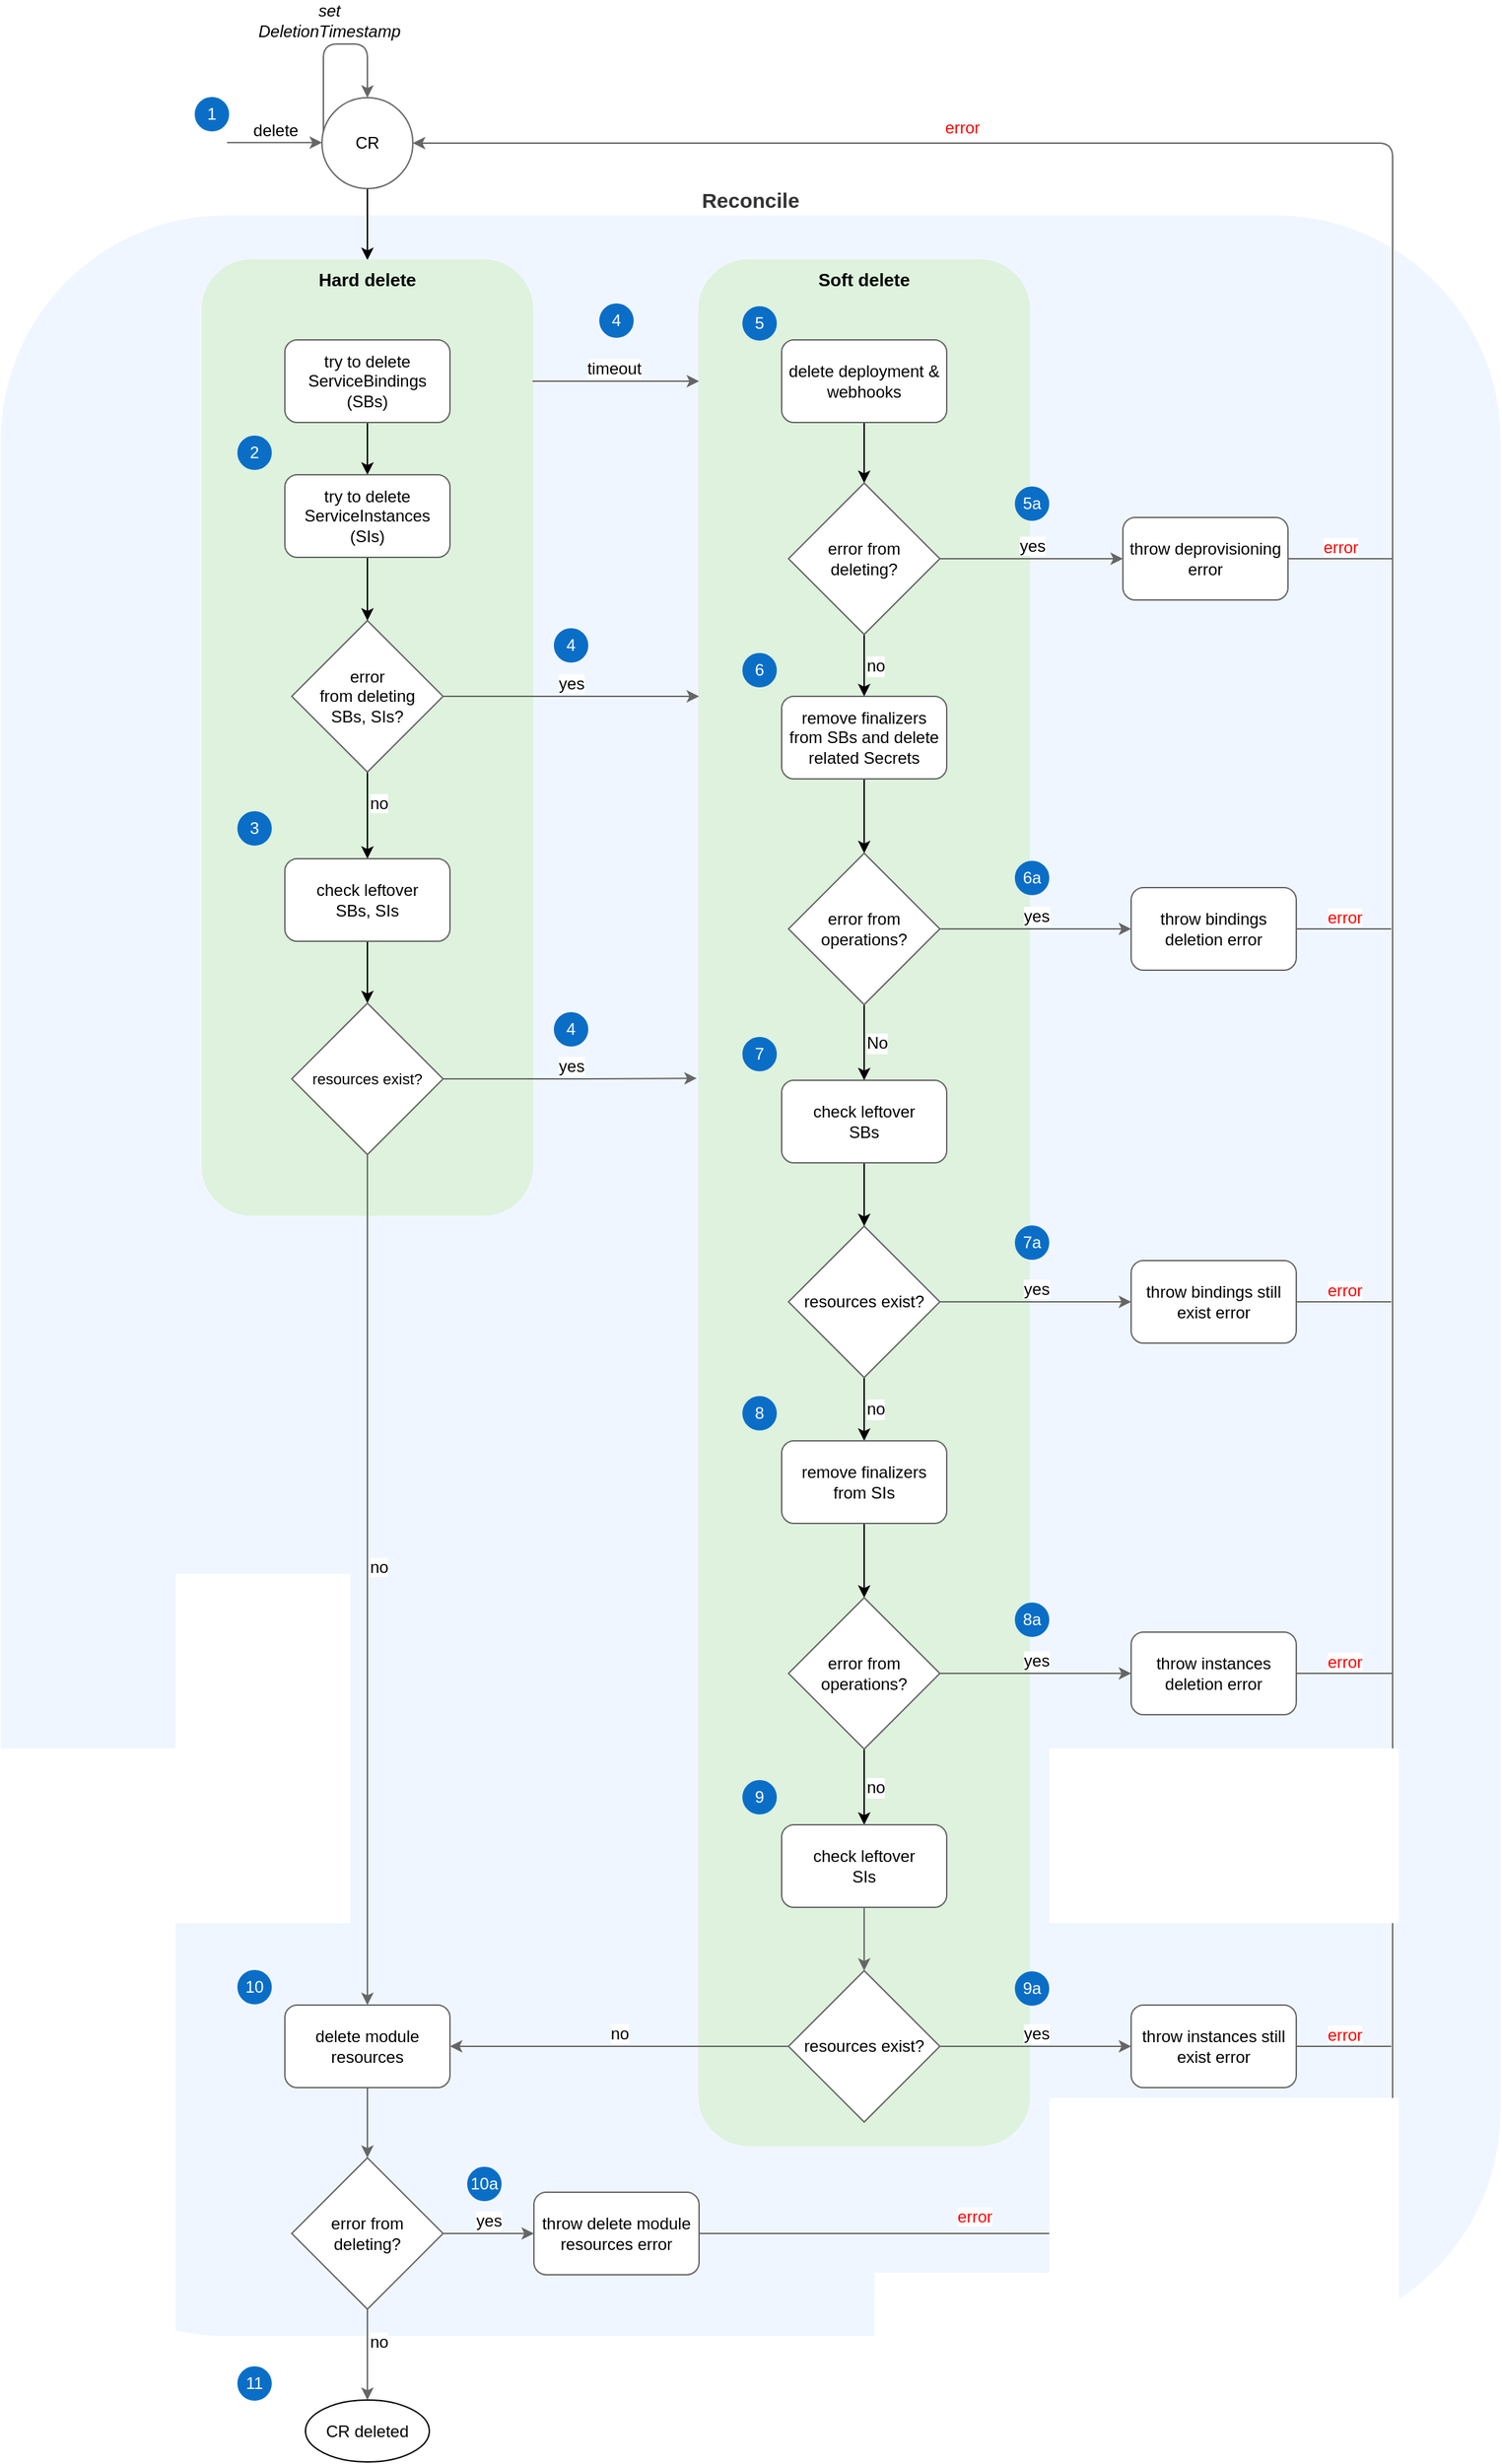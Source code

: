 <mxfile version="21.6.1" type="device">
  <diagram id="lu0qVTgI4R-YYrcZuvKL" name="Strona-1">
    <mxGraphModel dx="2226" dy="1115" grid="0" gridSize="10" guides="1" tooltips="1" connect="1" arrows="1" fold="1" page="0" pageScale="1" pageWidth="827" pageHeight="1169" math="0" shadow="0">
      <root>
        <mxCell id="0" />
        <mxCell id="1" parent="0" />
        <mxCell id="O6QXdMl-xdjii7lvghlq-1" value="&lt;font style=&quot;font-size: 15px;&quot;&gt;Reconcile&lt;/font&gt;" style="rounded=1;whiteSpace=wrap;html=1;fontColor=#333333;fillColor=#f0f6ff;strokeColor=#f0f6ff;labelPosition=center;verticalLabelPosition=top;align=center;verticalAlign=bottom;fontStyle=1" parent="1" vertex="1">
          <mxGeometry x="-857" y="430" width="1089" height="1540" as="geometry" />
        </mxCell>
        <mxCell id="O6QXdMl-xdjii7lvghlq-54" value="" style="edgeStyle=orthogonalEdgeStyle;rounded=1;orthogonalLoop=1;jettySize=auto;html=1;fontSize=10;fontColor=#000000;" parent="1" source="9s4blzP_cOgsW_nrXSzR-4" target="9s4blzP_cOgsW_nrXSzR-12" edge="1">
          <mxGeometry relative="1" as="geometry" />
        </mxCell>
        <mxCell id="9s4blzP_cOgsW_nrXSzR-4" value="CR" style="ellipse;whiteSpace=wrap;html=1;aspect=fixed;fillColor=#FFFFFF;strokeColor=#666666;" parent="1" vertex="1">
          <mxGeometry x="-624" y="344" width="66" height="66" as="geometry" />
        </mxCell>
        <mxCell id="9s4blzP_cOgsW_nrXSzR-6" value="&lt;font style=&quot;font-size: 12px;&quot;&gt;delete&lt;/font&gt;" style="endArrow=classic;html=1;rounded=1;labelPosition=center;verticalLabelPosition=top;align=center;verticalAlign=bottom;strokeColor=#666666;" parent="1" edge="1">
          <mxGeometry width="50" height="50" relative="1" as="geometry">
            <mxPoint x="-693" y="376.66" as="sourcePoint" />
            <mxPoint x="-624" y="376.66" as="targetPoint" />
          </mxGeometry>
        </mxCell>
        <mxCell id="9s4blzP_cOgsW_nrXSzR-7" value="&lt;i style=&quot;font-size: 12px;&quot;&gt;set&lt;br&gt;DeletionTimestamp&lt;/i&gt;" style="edgeStyle=orthogonalEdgeStyle;rounded=1;orthogonalLoop=1;jettySize=auto;html=1;entryX=0.5;entryY=0;entryDx=0;entryDy=0;labelPosition=center;verticalLabelPosition=top;align=center;verticalAlign=bottom;strokeColor=#666666;" parent="1" source="9s4blzP_cOgsW_nrXSzR-4" target="9s4blzP_cOgsW_nrXSzR-4" edge="1">
          <mxGeometry relative="1" as="geometry">
            <mxPoint x="-553" y="347" as="targetPoint" />
            <Array as="points">
              <mxPoint x="-623" y="305" />
              <mxPoint x="-591" y="305" />
            </Array>
          </mxGeometry>
        </mxCell>
        <mxCell id="9s4blzP_cOgsW_nrXSzR-12" value="&lt;font style=&quot;font-size: 13px;&quot;&gt;&lt;b&gt;Hard delete&lt;/b&gt;&lt;/font&gt;" style="rounded=1;whiteSpace=wrap;html=1;labelPosition=center;verticalLabelPosition=middle;align=center;verticalAlign=top;strokeColor=#def2dd;fillColor=#def2dd;" parent="1" vertex="1">
          <mxGeometry x="-711" y="462" width="240" height="694" as="geometry" />
        </mxCell>
        <mxCell id="9s4blzP_cOgsW_nrXSzR-21" value="&lt;font style=&quot;font-size: 13px;&quot;&gt;&lt;b&gt;Soft delete&lt;/b&gt;&lt;/font&gt;" style="rounded=1;whiteSpace=wrap;html=1;verticalAlign=top;strokeColor=#def2dd;fillColor=#def2dd;" parent="1" vertex="1">
          <mxGeometry x="-350" y="462" width="240" height="1370" as="geometry" />
        </mxCell>
        <mxCell id="O6QXdMl-xdjii7lvghlq-8" value="yes" style="edgeStyle=orthogonalEdgeStyle;rounded=1;orthogonalLoop=1;jettySize=auto;html=1;fontSize=12;fontColor=#000000;exitX=1;exitY=0.5;exitDx=0;exitDy=0;strokeColor=#666666;verticalAlign=bottom;" parent="1" source="O6QXdMl-xdjii7lvghlq-2" target="9s4blzP_cOgsW_nrXSzR-21" edge="1">
          <mxGeometry relative="1" as="geometry">
            <Array as="points">
              <mxPoint x="-405" y="779" />
              <mxPoint x="-405" y="779" />
            </Array>
          </mxGeometry>
        </mxCell>
        <mxCell id="O6QXdMl-xdjii7lvghlq-14" value="no" style="edgeStyle=orthogonalEdgeStyle;rounded=1;orthogonalLoop=1;jettySize=auto;html=1;fontSize=12;fontColor=#000000;labelPosition=right;verticalLabelPosition=middle;align=left;verticalAlign=bottom;" parent="1" source="O6QXdMl-xdjii7lvghlq-2" target="O6QXdMl-xdjii7lvghlq-10" edge="1">
          <mxGeometry relative="1" as="geometry" />
        </mxCell>
        <mxCell id="O6QXdMl-xdjii7lvghlq-2" value="&lt;font style=&quot;font-size: 12px;&quot;&gt;error &lt;br&gt;from deleting&lt;br&gt;SBs, SIs?&lt;/font&gt;" style="rhombus;whiteSpace=wrap;html=1;fontSize=11;aspect=fixed;strokeColor=#666666;" parent="1" vertex="1">
          <mxGeometry x="-646" y="724" width="110" height="110" as="geometry" />
        </mxCell>
        <mxCell id="O6QXdMl-xdjii7lvghlq-6" value="" style="edgeStyle=orthogonalEdgeStyle;rounded=1;orthogonalLoop=1;jettySize=auto;html=1;fontSize=12;fontColor=#FF0000;" parent="1" source="O6QXdMl-xdjii7lvghlq-3" target="O6QXdMl-xdjii7lvghlq-5" edge="1">
          <mxGeometry relative="1" as="geometry" />
        </mxCell>
        <mxCell id="mvj4oXj6JV9amYfgUnpZ-20" value="" style="edgeStyle=orthogonalEdgeStyle;rounded=1;orthogonalLoop=1;jettySize=auto;html=1;strokeColor=#666666;" parent="1" edge="1">
          <mxGeometry relative="1" as="geometry">
            <mxPoint x="-471" y="550" as="sourcePoint" />
            <mxPoint x="-350" y="550" as="targetPoint" />
          </mxGeometry>
        </mxCell>
        <mxCell id="mvj4oXj6JV9amYfgUnpZ-23" value="timeout" style="edgeLabel;html=1;align=center;verticalAlign=bottom;resizable=0;points=[];fontSize=12;" parent="mvj4oXj6JV9amYfgUnpZ-20" vertex="1" connectable="0">
          <mxGeometry x="-0.033" y="1" relative="1" as="geometry">
            <mxPoint as="offset" />
          </mxGeometry>
        </mxCell>
        <mxCell id="O6QXdMl-xdjii7lvghlq-3" value="try to delete ServiceBindings&lt;br&gt;(SBs)" style="rounded=1;whiteSpace=wrap;html=1;strokeColor=#666666;" parent="1" vertex="1">
          <mxGeometry x="-651" y="520" width="120" height="60" as="geometry" />
        </mxCell>
        <mxCell id="O6QXdMl-xdjii7lvghlq-7" value="" style="edgeStyle=orthogonalEdgeStyle;rounded=1;orthogonalLoop=1;jettySize=auto;html=1;fontSize=12;fontColor=#FF0000;" parent="1" source="O6QXdMl-xdjii7lvghlq-5" target="O6QXdMl-xdjii7lvghlq-2" edge="1">
          <mxGeometry relative="1" as="geometry" />
        </mxCell>
        <mxCell id="O6QXdMl-xdjii7lvghlq-5" value="try to delete ServiceInstances&lt;br&gt;(SIs)" style="rounded=1;whiteSpace=wrap;html=1;strokeColor=#666666;" parent="1" vertex="1">
          <mxGeometry x="-651" y="618" width="120" height="60" as="geometry" />
        </mxCell>
        <mxCell id="O6QXdMl-xdjii7lvghlq-15" value="" style="edgeStyle=orthogonalEdgeStyle;rounded=1;orthogonalLoop=1;jettySize=auto;html=1;fontSize=12;fontColor=#000000;" parent="1" source="O6QXdMl-xdjii7lvghlq-10" target="O6QXdMl-xdjii7lvghlq-13" edge="1">
          <mxGeometry relative="1" as="geometry" />
        </mxCell>
        <mxCell id="O6QXdMl-xdjii7lvghlq-10" value="check leftover&lt;br&gt;SBs, SIs" style="rounded=1;whiteSpace=wrap;html=1;strokeColor=#666666;" parent="1" vertex="1">
          <mxGeometry x="-651" y="897" width="120" height="60" as="geometry" />
        </mxCell>
        <mxCell id="O6QXdMl-xdjii7lvghlq-17" value="yes" style="edgeStyle=orthogonalEdgeStyle;rounded=1;orthogonalLoop=1;jettySize=auto;html=1;entryX=-0.007;entryY=0.434;entryDx=0;entryDy=0;entryPerimeter=0;fontSize=12;fontColor=#000000;strokeColor=#666666;verticalAlign=bottom;" parent="1" source="O6QXdMl-xdjii7lvghlq-13" target="9s4blzP_cOgsW_nrXSzR-21" edge="1">
          <mxGeometry relative="1" as="geometry" />
        </mxCell>
        <mxCell id="O6QXdMl-xdjii7lvghlq-19" value="no" style="edgeStyle=orthogonalEdgeStyle;rounded=1;orthogonalLoop=1;jettySize=auto;html=1;fontSize=12;fontColor=#000000;strokeColor=#666666;labelPosition=right;verticalLabelPosition=middle;align=left;verticalAlign=bottom;" parent="1" source="O6QXdMl-xdjii7lvghlq-13" target="O6QXdMl-xdjii7lvghlq-18" edge="1">
          <mxGeometry relative="1" as="geometry" />
        </mxCell>
        <mxCell id="O6QXdMl-xdjii7lvghlq-13" value="resources exist?" style="rhombus;whiteSpace=wrap;html=1;fontSize=11;aspect=fixed;strokeColor=#666666;" parent="1" vertex="1">
          <mxGeometry x="-646" y="1002" width="110" height="110" as="geometry" />
        </mxCell>
        <mxCell id="O6QXdMl-xdjii7lvghlq-59" value="" style="edgeStyle=orthogonalEdgeStyle;rounded=1;orthogonalLoop=1;jettySize=auto;html=1;fontSize=10;fontColor=#000000;strokeColor=#666666;" parent="1" source="O6QXdMl-xdjii7lvghlq-18" target="O6QXdMl-xdjii7lvghlq-56" edge="1">
          <mxGeometry relative="1" as="geometry" />
        </mxCell>
        <mxCell id="O6QXdMl-xdjii7lvghlq-18" value="delete module resources" style="rounded=1;whiteSpace=wrap;html=1;strokeColor=#666666;" parent="1" vertex="1">
          <mxGeometry x="-651" y="1730" width="120" height="60" as="geometry" />
        </mxCell>
        <mxCell id="O6QXdMl-xdjii7lvghlq-23" value="" style="edgeStyle=orthogonalEdgeStyle;rounded=1;orthogonalLoop=1;jettySize=auto;html=1;fontSize=12;fontColor=#000000;" parent="1" source="O6QXdMl-xdjii7lvghlq-21" target="O6QXdMl-xdjii7lvghlq-22" edge="1">
          <mxGeometry relative="1" as="geometry" />
        </mxCell>
        <mxCell id="O6QXdMl-xdjii7lvghlq-21" value="delete deployment &amp;amp; webhooks" style="rounded=1;whiteSpace=wrap;html=1;strokeColor=#666666;" parent="1" vertex="1">
          <mxGeometry x="-290" y="520" width="120" height="60" as="geometry" />
        </mxCell>
        <mxCell id="O6QXdMl-xdjii7lvghlq-25" value="&lt;font style=&quot;font-size: 12px;&quot;&gt;yes&lt;/font&gt;" style="edgeStyle=orthogonalEdgeStyle;rounded=1;orthogonalLoop=1;jettySize=auto;html=1;fontSize=10;fontColor=#000000;entryX=0;entryY=0.5;entryDx=0;entryDy=0;strokeColor=#666666;verticalAlign=bottom;" parent="1" source="O6QXdMl-xdjii7lvghlq-22" target="O6QXdMl-xdjii7lvghlq-24" edge="1">
          <mxGeometry relative="1" as="geometry">
            <mxPoint x="-95" y="679" as="targetPoint" />
          </mxGeometry>
        </mxCell>
        <mxCell id="O6QXdMl-xdjii7lvghlq-27" value="no" style="edgeStyle=orthogonalEdgeStyle;rounded=1;orthogonalLoop=1;jettySize=auto;html=1;fontSize=12;fontColor=#000000;verticalAlign=middle;labelPosition=right;verticalLabelPosition=middle;align=left;" parent="1" source="O6QXdMl-xdjii7lvghlq-22" target="O6QXdMl-xdjii7lvghlq-26" edge="1">
          <mxGeometry relative="1" as="geometry" />
        </mxCell>
        <mxCell id="O6QXdMl-xdjii7lvghlq-22" value="&lt;font style=&quot;font-size: 12px;&quot;&gt;error from&lt;br&gt;deleting?&lt;/font&gt;" style="rhombus;whiteSpace=wrap;html=1;fontSize=11;aspect=fixed;strokeColor=#666666;" parent="1" vertex="1">
          <mxGeometry x="-285" y="624" width="110" height="110" as="geometry" />
        </mxCell>
        <mxCell id="O6QXdMl-xdjii7lvghlq-78" value="error" style="edgeStyle=orthogonalEdgeStyle;rounded=1;orthogonalLoop=1;jettySize=auto;html=1;fontSize=12;fontColor=#FF0000;endArrow=none;endFill=0;labelPosition=center;verticalLabelPosition=top;align=center;verticalAlign=bottom;strokeColor=#666666;" parent="1" source="O6QXdMl-xdjii7lvghlq-24" edge="1">
          <mxGeometry relative="1" as="geometry">
            <mxPoint x="154" y="679" as="targetPoint" />
          </mxGeometry>
        </mxCell>
        <mxCell id="O6QXdMl-xdjii7lvghlq-24" value="throw deprovisioning error" style="rounded=1;whiteSpace=wrap;html=1;strokeColor=#666666;" parent="1" vertex="1">
          <mxGeometry x="-42" y="649" width="120" height="60" as="geometry" />
        </mxCell>
        <mxCell id="O6QXdMl-xdjii7lvghlq-29" value="" style="edgeStyle=orthogonalEdgeStyle;rounded=1;orthogonalLoop=1;jettySize=auto;html=1;fontSize=10;fontColor=#000000;" parent="1" source="O6QXdMl-xdjii7lvghlq-26" target="O6QXdMl-xdjii7lvghlq-28" edge="1">
          <mxGeometry relative="1" as="geometry" />
        </mxCell>
        <mxCell id="O6QXdMl-xdjii7lvghlq-26" value="remove finalizers from SBs and delete related Secrets" style="rounded=1;whiteSpace=wrap;html=1;strokeColor=#666666;" parent="1" vertex="1">
          <mxGeometry x="-290" y="779" width="120" height="60" as="geometry" />
        </mxCell>
        <mxCell id="O6QXdMl-xdjii7lvghlq-33" value="No" style="edgeStyle=orthogonalEdgeStyle;rounded=1;orthogonalLoop=1;jettySize=auto;html=1;fontSize=12;fontColor=#000000;verticalAlign=middle;labelPosition=right;verticalLabelPosition=middle;align=left;" parent="1" source="O6QXdMl-xdjii7lvghlq-28" target="O6QXdMl-xdjii7lvghlq-32" edge="1">
          <mxGeometry relative="1" as="geometry" />
        </mxCell>
        <mxCell id="O6QXdMl-xdjii7lvghlq-37" value="&lt;font style=&quot;font-size: 12px;&quot;&gt;yes&lt;/font&gt;" style="edgeStyle=orthogonalEdgeStyle;rounded=1;orthogonalLoop=1;jettySize=auto;html=1;entryX=0;entryY=0.5;entryDx=0;entryDy=0;fontSize=10;fontColor=#000000;strokeColor=#666666;verticalAlign=bottom;" parent="1" source="O6QXdMl-xdjii7lvghlq-28" target="O6QXdMl-xdjii7lvghlq-35" edge="1">
          <mxGeometry relative="1" as="geometry" />
        </mxCell>
        <mxCell id="O6QXdMl-xdjii7lvghlq-28" value="&lt;font style=&quot;font-size: 12px;&quot;&gt;error from operations?&lt;/font&gt;" style="rhombus;whiteSpace=wrap;html=1;fontSize=11;aspect=fixed;strokeColor=#666666;" parent="1" vertex="1">
          <mxGeometry x="-285" y="893" width="110" height="110" as="geometry" />
        </mxCell>
        <mxCell id="O6QXdMl-xdjii7lvghlq-38" value="" style="edgeStyle=orthogonalEdgeStyle;rounded=1;orthogonalLoop=1;jettySize=auto;html=1;fontSize=10;fontColor=#000000;" parent="1" source="O6QXdMl-xdjii7lvghlq-32" target="O6QXdMl-xdjii7lvghlq-34" edge="1">
          <mxGeometry relative="1" as="geometry" />
        </mxCell>
        <mxCell id="O6QXdMl-xdjii7lvghlq-32" value="check leftover&lt;br&gt;SBs" style="rounded=1;whiteSpace=wrap;html=1;strokeColor=#666666;" parent="1" vertex="1">
          <mxGeometry x="-290" y="1058" width="120" height="60" as="geometry" />
        </mxCell>
        <mxCell id="O6QXdMl-xdjii7lvghlq-40" value="&lt;font style=&quot;font-size: 12px;&quot;&gt;yes&lt;/font&gt;" style="edgeStyle=orthogonalEdgeStyle;rounded=1;orthogonalLoop=1;jettySize=auto;html=1;entryX=0;entryY=0.5;entryDx=0;entryDy=0;fontSize=10;fontColor=#000000;strokeColor=#666666;verticalAlign=bottom;" parent="1" source="O6QXdMl-xdjii7lvghlq-34" target="O6QXdMl-xdjii7lvghlq-39" edge="1">
          <mxGeometry relative="1" as="geometry" />
        </mxCell>
        <mxCell id="O6QXdMl-xdjii7lvghlq-48" value="no" style="edgeStyle=orthogonalEdgeStyle;rounded=1;orthogonalLoop=1;jettySize=auto;html=1;fontSize=12;fontColor=#000000;verticalAlign=middle;labelPosition=right;verticalLabelPosition=middle;align=left;" parent="1" source="O6QXdMl-xdjii7lvghlq-34" target="O6QXdMl-xdjii7lvghlq-42" edge="1">
          <mxGeometry relative="1" as="geometry" />
        </mxCell>
        <mxCell id="O6QXdMl-xdjii7lvghlq-34" value="&lt;font style=&quot;font-size: 12px;&quot;&gt;resources exist?&lt;/font&gt;" style="rhombus;whiteSpace=wrap;html=1;fontSize=11;aspect=fixed;strokeColor=#666666;" parent="1" vertex="1">
          <mxGeometry x="-285" y="1164" width="110" height="110" as="geometry" />
        </mxCell>
        <mxCell id="O6QXdMl-xdjii7lvghlq-77" value="error" style="edgeStyle=orthogonalEdgeStyle;rounded=1;orthogonalLoop=1;jettySize=auto;html=1;fontSize=12;fontColor=#FF0000;endArrow=none;endFill=0;labelPosition=center;verticalLabelPosition=top;align=center;verticalAlign=bottom;strokeColor=#666666;" parent="1" source="O6QXdMl-xdjii7lvghlq-35" edge="1">
          <mxGeometry relative="1" as="geometry">
            <mxPoint x="153" y="948" as="targetPoint" />
          </mxGeometry>
        </mxCell>
        <mxCell id="O6QXdMl-xdjii7lvghlq-35" value="throw bindings deletion error" style="rounded=1;whiteSpace=wrap;html=1;strokeColor=#666666;" parent="1" vertex="1">
          <mxGeometry x="-36" y="918" width="120" height="60" as="geometry" />
        </mxCell>
        <mxCell id="O6QXdMl-xdjii7lvghlq-76" value="error" style="edgeStyle=orthogonalEdgeStyle;rounded=1;orthogonalLoop=1;jettySize=auto;html=1;fontSize=12;fontColor=#FF0000;endArrow=none;endFill=0;labelPosition=center;verticalLabelPosition=top;align=center;verticalAlign=bottom;strokeColor=#666666;" parent="1" source="O6QXdMl-xdjii7lvghlq-39" edge="1">
          <mxGeometry relative="1" as="geometry">
            <mxPoint x="153" y="1219" as="targetPoint" />
          </mxGeometry>
        </mxCell>
        <mxCell id="O6QXdMl-xdjii7lvghlq-39" value="throw bindings still exist error" style="rounded=1;whiteSpace=wrap;html=1;strokeColor=#666666;" parent="1" vertex="1">
          <mxGeometry x="-36" y="1189" width="120" height="60" as="geometry" />
        </mxCell>
        <mxCell id="O6QXdMl-xdjii7lvghlq-41" value="" style="edgeStyle=orthogonalEdgeStyle;rounded=1;orthogonalLoop=1;jettySize=auto;html=1;fontSize=10;fontColor=#000000;" parent="1" source="O6QXdMl-xdjii7lvghlq-42" target="O6QXdMl-xdjii7lvghlq-44" edge="1">
          <mxGeometry relative="1" as="geometry" />
        </mxCell>
        <mxCell id="O6QXdMl-xdjii7lvghlq-42" value="remove finalizers from SIs" style="rounded=1;whiteSpace=wrap;html=1;strokeColor=#666666;" parent="1" vertex="1">
          <mxGeometry x="-290" y="1320" width="120" height="60" as="geometry" />
        </mxCell>
        <mxCell id="O6QXdMl-xdjii7lvghlq-43" value="no" style="edgeStyle=orthogonalEdgeStyle;rounded=1;orthogonalLoop=1;jettySize=auto;html=1;fontSize=12;fontColor=#000000;verticalAlign=middle;labelPosition=right;verticalLabelPosition=middle;align=left;" parent="1" source="O6QXdMl-xdjii7lvghlq-44" target="O6QXdMl-xdjii7lvghlq-46" edge="1">
          <mxGeometry relative="1" as="geometry" />
        </mxCell>
        <mxCell id="O6QXdMl-xdjii7lvghlq-50" value="&lt;font style=&quot;font-size: 12px;&quot;&gt;yes&lt;/font&gt;" style="edgeStyle=orthogonalEdgeStyle;rounded=1;orthogonalLoop=1;jettySize=auto;html=1;fontSize=10;fontColor=#000000;entryX=0;entryY=0.5;entryDx=0;entryDy=0;strokeColor=#666666;verticalAlign=bottom;" parent="1" source="O6QXdMl-xdjii7lvghlq-44" target="O6QXdMl-xdjii7lvghlq-49" edge="1">
          <mxGeometry relative="1" as="geometry">
            <mxPoint x="-95" y="1489" as="targetPoint" />
          </mxGeometry>
        </mxCell>
        <mxCell id="O6QXdMl-xdjii7lvghlq-44" value="&lt;font style=&quot;font-size: 12px;&quot;&gt;error from operations?&lt;/font&gt;" style="rhombus;whiteSpace=wrap;html=1;fontSize=11;aspect=fixed;strokeColor=#666666;" parent="1" vertex="1">
          <mxGeometry x="-285" y="1434" width="110" height="110" as="geometry" />
        </mxCell>
        <mxCell id="O6QXdMl-xdjii7lvghlq-45" value="" style="edgeStyle=orthogonalEdgeStyle;rounded=1;orthogonalLoop=1;jettySize=auto;html=1;fontSize=10;fontColor=#000000;strokeColor=#666666;" parent="1" source="O6QXdMl-xdjii7lvghlq-46" target="O6QXdMl-xdjii7lvghlq-47" edge="1">
          <mxGeometry relative="1" as="geometry">
            <Array as="points">
              <mxPoint x="-230" y="1693" />
              <mxPoint x="-230" y="1693" />
            </Array>
          </mxGeometry>
        </mxCell>
        <mxCell id="O6QXdMl-xdjii7lvghlq-46" value="check leftover&lt;br&gt;SIs" style="rounded=1;whiteSpace=wrap;html=1;strokeColor=#666666;" parent="1" vertex="1">
          <mxGeometry x="-290" y="1599" width="120" height="60" as="geometry" />
        </mxCell>
        <mxCell id="O6QXdMl-xdjii7lvghlq-52" value="&lt;font style=&quot;font-size: 12px;&quot;&gt;yes&lt;/font&gt;" style="edgeStyle=orthogonalEdgeStyle;rounded=1;orthogonalLoop=1;jettySize=auto;html=1;fontSize=10;fontColor=#000000;entryX=0;entryY=0.5;entryDx=0;entryDy=0;strokeColor=#666666;verticalAlign=bottom;" parent="1" source="O6QXdMl-xdjii7lvghlq-47" target="O6QXdMl-xdjii7lvghlq-51" edge="1">
          <mxGeometry relative="1" as="geometry">
            <mxPoint x="-95" y="1760" as="targetPoint" />
          </mxGeometry>
        </mxCell>
        <mxCell id="O6QXdMl-xdjii7lvghlq-55" value="&lt;font style=&quot;font-size: 12px;&quot;&gt;no&lt;/font&gt;" style="edgeStyle=orthogonalEdgeStyle;rounded=1;orthogonalLoop=1;jettySize=auto;html=1;entryX=1;entryY=0.5;entryDx=0;entryDy=0;fontSize=10;fontColor=#000000;strokeColor=#666666;verticalAlign=bottom;" parent="1" source="O6QXdMl-xdjii7lvghlq-47" target="O6QXdMl-xdjii7lvghlq-18" edge="1">
          <mxGeometry relative="1" as="geometry" />
        </mxCell>
        <mxCell id="O6QXdMl-xdjii7lvghlq-47" value="&lt;font style=&quot;font-size: 12px;&quot;&gt;resources exist?&lt;/font&gt;" style="rhombus;whiteSpace=wrap;html=1;fontSize=11;aspect=fixed;strokeColor=#666666;" parent="1" vertex="1">
          <mxGeometry x="-285" y="1705" width="110" height="110" as="geometry" />
        </mxCell>
        <mxCell id="O6QXdMl-xdjii7lvghlq-75" value="error" style="edgeStyle=orthogonalEdgeStyle;rounded=1;orthogonalLoop=1;jettySize=auto;html=1;fontSize=12;fontColor=#FF0000;endArrow=none;endFill=0;labelPosition=center;verticalLabelPosition=top;align=center;verticalAlign=bottom;strokeColor=#666666;" parent="1" source="O6QXdMl-xdjii7lvghlq-49" edge="1">
          <mxGeometry relative="1" as="geometry">
            <mxPoint x="154" y="1489" as="targetPoint" />
          </mxGeometry>
        </mxCell>
        <mxCell id="O6QXdMl-xdjii7lvghlq-49" value="throw instances deletion error" style="rounded=1;whiteSpace=wrap;html=1;strokeColor=#666666;" parent="1" vertex="1">
          <mxGeometry x="-36" y="1459" width="120" height="60" as="geometry" />
        </mxCell>
        <mxCell id="O6QXdMl-xdjii7lvghlq-74" value="error" style="edgeStyle=orthogonalEdgeStyle;orthogonalLoop=1;jettySize=auto;html=1;fontSize=12;fontColor=#FF0000;endArrow=none;endFill=0;labelPosition=center;verticalLabelPosition=top;align=center;verticalAlign=bottom;strokeColor=#666666;rounded=1;" parent="1" source="O6QXdMl-xdjii7lvghlq-51" edge="1">
          <mxGeometry relative="1" as="geometry">
            <mxPoint x="153" y="1760" as="targetPoint" />
          </mxGeometry>
        </mxCell>
        <mxCell id="O6QXdMl-xdjii7lvghlq-51" value="throw instances still exist error" style="rounded=1;whiteSpace=wrap;html=1;strokeColor=#666666;" parent="1" vertex="1">
          <mxGeometry x="-36" y="1730" width="120" height="60" as="geometry" />
        </mxCell>
        <mxCell id="O6QXdMl-xdjii7lvghlq-53" value="CR deleted" style="ellipse;whiteSpace=wrap;html=1;fillColor=#FFFFFF;strokeColor=#000000;" parent="1" vertex="1">
          <mxGeometry x="-636" y="2017" width="90" height="45" as="geometry" />
        </mxCell>
        <mxCell id="O6QXdMl-xdjii7lvghlq-66" value="&lt;font style=&quot;font-size: 12px;&quot;&gt;no&lt;/font&gt;" style="edgeStyle=orthogonalEdgeStyle;rounded=1;orthogonalLoop=1;jettySize=auto;html=1;fontSize=10;fontColor=#000000;strokeColor=#666666;labelPosition=right;verticalLabelPosition=middle;align=left;verticalAlign=bottom;" parent="1" source="O6QXdMl-xdjii7lvghlq-56" target="O6QXdMl-xdjii7lvghlq-53" edge="1">
          <mxGeometry relative="1" as="geometry" />
        </mxCell>
        <mxCell id="O6QXdMl-xdjii7lvghlq-67" value="&lt;font style=&quot;font-size: 12px;&quot;&gt;yes&lt;/font&gt;" style="edgeStyle=orthogonalEdgeStyle;rounded=1;orthogonalLoop=1;jettySize=auto;html=1;fontSize=10;fontColor=#000000;strokeColor=#666666;verticalAlign=bottom;" parent="1" source="O6QXdMl-xdjii7lvghlq-56" target="O6QXdMl-xdjii7lvghlq-61" edge="1">
          <mxGeometry relative="1" as="geometry" />
        </mxCell>
        <mxCell id="O6QXdMl-xdjii7lvghlq-56" value="&lt;font style=&quot;font-size: 12px;&quot;&gt;error from&lt;br&gt;deleting?&lt;/font&gt;" style="rhombus;whiteSpace=wrap;html=1;fontSize=11;aspect=fixed;strokeColor=#666666;" parent="1" vertex="1">
          <mxGeometry x="-646" y="1841" width="110" height="110" as="geometry" />
        </mxCell>
        <mxCell id="mvj4oXj6JV9amYfgUnpZ-9" style="edgeStyle=elbowEdgeStyle;rounded=1;orthogonalLoop=1;jettySize=auto;html=1;endArrow=classic;endFill=1;strokeColor=#666666;entryX=1;entryY=0.5;entryDx=0;entryDy=0;verticalAlign=bottom;" parent="1" source="O6QXdMl-xdjii7lvghlq-61" target="9s4blzP_cOgsW_nrXSzR-4" edge="1">
          <mxGeometry relative="1" as="geometry">
            <mxPoint x="153" y="375" as="targetPoint" />
            <Array as="points">
              <mxPoint x="154" y="1134" />
            </Array>
          </mxGeometry>
        </mxCell>
        <mxCell id="mvj4oXj6JV9amYfgUnpZ-25" value="&lt;font color=&quot;#ff0000&quot; style=&quot;font-size: 12px;&quot;&gt;error&lt;/font&gt;" style="edgeLabel;html=1;align=center;verticalAlign=bottom;resizable=0;points=[];" parent="mvj4oXj6JV9amYfgUnpZ-9" vertex="1" connectable="0">
          <mxGeometry x="-0.853" y="4" relative="1" as="geometry">
            <mxPoint x="-1" as="offset" />
          </mxGeometry>
        </mxCell>
        <mxCell id="mvj4oXj6JV9amYfgUnpZ-26" value="&lt;font color=&quot;#ff0000&quot; style=&quot;font-size: 12px;&quot;&gt;error&lt;/font&gt;" style="edgeLabel;html=1;align=center;verticalAlign=bottom;resizable=0;points=[];" parent="mvj4oXj6JV9amYfgUnpZ-9" vertex="1" connectable="0">
          <mxGeometry x="0.708" y="-3" relative="1" as="geometry">
            <mxPoint x="-1" as="offset" />
          </mxGeometry>
        </mxCell>
        <mxCell id="O6QXdMl-xdjii7lvghlq-61" value="throw delete module resources error" style="rounded=1;whiteSpace=wrap;html=1;strokeColor=#666666;" parent="1" vertex="1">
          <mxGeometry x="-470" y="1866" width="120" height="60" as="geometry" />
        </mxCell>
        <mxCell id="pO3N0vJNKmqMab8EqsSR-1" value="&lt;font color=&quot;#ffffff&quot;&gt;1&lt;/font&gt;" style="ellipse;whiteSpace=wrap;html=1;aspect=fixed;fillColor=#0a6ec7;strokeColor=#0a6ec7;" vertex="1" parent="1">
          <mxGeometry x="-716" y="344" width="24" height="24" as="geometry" />
        </mxCell>
        <mxCell id="pO3N0vJNKmqMab8EqsSR-2" value="&lt;font color=&quot;#ffffff&quot;&gt;2&lt;/font&gt;" style="ellipse;whiteSpace=wrap;html=1;aspect=fixed;fillColor=#0a6ec7;strokeColor=#0a6ec7;" vertex="1" parent="1">
          <mxGeometry x="-685" y="590" width="24" height="24" as="geometry" />
        </mxCell>
        <mxCell id="pO3N0vJNKmqMab8EqsSR-3" value="&lt;font color=&quot;#ffffff&quot;&gt;3&lt;/font&gt;" style="ellipse;whiteSpace=wrap;html=1;aspect=fixed;fillColor=#0a6ec7;strokeColor=#0a6ec7;" vertex="1" parent="1">
          <mxGeometry x="-685" y="863" width="24" height="24" as="geometry" />
        </mxCell>
        <mxCell id="pO3N0vJNKmqMab8EqsSR-4" value="&lt;font color=&quot;#ffffff&quot;&gt;4&lt;/font&gt;" style="ellipse;whiteSpace=wrap;html=1;aspect=fixed;fillColor=#0a6ec7;strokeColor=#0a6ec7;" vertex="1" parent="1">
          <mxGeometry x="-422" y="494" width="24" height="24" as="geometry" />
        </mxCell>
        <mxCell id="pO3N0vJNKmqMab8EqsSR-5" value="&lt;font color=&quot;#ffffff&quot;&gt;4&lt;/font&gt;" style="ellipse;whiteSpace=wrap;html=1;aspect=fixed;fillColor=#0a6ec7;strokeColor=#0a6ec7;" vertex="1" parent="1">
          <mxGeometry x="-455" y="730" width="24" height="24" as="geometry" />
        </mxCell>
        <mxCell id="pO3N0vJNKmqMab8EqsSR-6" value="&lt;font color=&quot;#ffffff&quot;&gt;5a&lt;/font&gt;" style="ellipse;whiteSpace=wrap;html=1;aspect=fixed;fillColor=#0a6ec7;strokeColor=#0a6ec7;" vertex="1" parent="1">
          <mxGeometry x="-120" y="627" width="24" height="24" as="geometry" />
        </mxCell>
        <mxCell id="pO3N0vJNKmqMab8EqsSR-7" value="&lt;font color=&quot;#ffffff&quot;&gt;5&lt;/font&gt;" style="ellipse;whiteSpace=wrap;html=1;aspect=fixed;fillColor=#0a6ec7;strokeColor=#0a6ec7;" vertex="1" parent="1">
          <mxGeometry x="-318" y="496" width="24" height="24" as="geometry" />
        </mxCell>
        <mxCell id="pO3N0vJNKmqMab8EqsSR-8" value="&lt;font color=&quot;#ffffff&quot;&gt;10&lt;/font&gt;" style="ellipse;whiteSpace=wrap;html=1;aspect=fixed;fillColor=#0a6ec7;strokeColor=#0a6ec7;" vertex="1" parent="1">
          <mxGeometry x="-685" y="1705" width="24" height="24" as="geometry" />
        </mxCell>
        <mxCell id="pO3N0vJNKmqMab8EqsSR-9" value="&lt;font color=&quot;#ffffff&quot;&gt;6&lt;/font&gt;" style="ellipse;whiteSpace=wrap;html=1;aspect=fixed;fillColor=#0a6ec7;strokeColor=#0a6ec7;" vertex="1" parent="1">
          <mxGeometry x="-318" y="748" width="24" height="24" as="geometry" />
        </mxCell>
        <mxCell id="pO3N0vJNKmqMab8EqsSR-10" value="&lt;font color=&quot;#ffffff&quot;&gt;4&lt;/font&gt;" style="ellipse;whiteSpace=wrap;html=1;aspect=fixed;fillColor=#0a6ec7;strokeColor=#0a6ec7;" vertex="1" parent="1">
          <mxGeometry x="-455" y="1009" width="24" height="24" as="geometry" />
        </mxCell>
        <mxCell id="pO3N0vJNKmqMab8EqsSR-11" value="&lt;font color=&quot;#ffffff&quot;&gt;7&lt;/font&gt;" style="ellipse;whiteSpace=wrap;html=1;aspect=fixed;fillColor=#0a6ec7;strokeColor=#0a6ec7;" vertex="1" parent="1">
          <mxGeometry x="-318" y="1027" width="24" height="24" as="geometry" />
        </mxCell>
        <mxCell id="pO3N0vJNKmqMab8EqsSR-12" value="&lt;font color=&quot;#ffffff&quot;&gt;8&lt;/font&gt;" style="ellipse;whiteSpace=wrap;html=1;aspect=fixed;fillColor=#0a6ec7;strokeColor=#0a6ec7;" vertex="1" parent="1">
          <mxGeometry x="-318" y="1288" width="24" height="24" as="geometry" />
        </mxCell>
        <mxCell id="pO3N0vJNKmqMab8EqsSR-13" value="&lt;font color=&quot;#ffffff&quot;&gt;9&lt;/font&gt;" style="ellipse;whiteSpace=wrap;html=1;aspect=fixed;fillColor=#0a6ec7;strokeColor=#0a6ec7;" vertex="1" parent="1">
          <mxGeometry x="-318" y="1567" width="24" height="24" as="geometry" />
        </mxCell>
        <mxCell id="pO3N0vJNKmqMab8EqsSR-14" value="&lt;font color=&quot;#ffffff&quot;&gt;11&lt;/font&gt;" style="ellipse;whiteSpace=wrap;html=1;aspect=fixed;fillColor=#0a6ec7;strokeColor=#0a6ec7;" vertex="1" parent="1">
          <mxGeometry x="-685" y="1993" width="24" height="24" as="geometry" />
        </mxCell>
        <mxCell id="pO3N0vJNKmqMab8EqsSR-17" value="&lt;font color=&quot;#ffffff&quot;&gt;6a&lt;/font&gt;" style="ellipse;whiteSpace=wrap;html=1;aspect=fixed;fillColor=#0a6ec7;strokeColor=#0a6ec7;" vertex="1" parent="1">
          <mxGeometry x="-120" y="899" width="24" height="24" as="geometry" />
        </mxCell>
        <mxCell id="pO3N0vJNKmqMab8EqsSR-18" value="&lt;font color=&quot;#ffffff&quot;&gt;7a&lt;/font&gt;" style="ellipse;whiteSpace=wrap;html=1;aspect=fixed;fillColor=#0a6ec7;strokeColor=#0a6ec7;" vertex="1" parent="1">
          <mxGeometry x="-120" y="1164" width="24" height="24" as="geometry" />
        </mxCell>
        <mxCell id="pO3N0vJNKmqMab8EqsSR-19" value="&lt;font color=&quot;#ffffff&quot;&gt;8a&lt;/font&gt;" style="ellipse;whiteSpace=wrap;html=1;aspect=fixed;fillColor=#0a6ec7;strokeColor=#0a6ec7;" vertex="1" parent="1">
          <mxGeometry x="-120" y="1438" width="24" height="24" as="geometry" />
        </mxCell>
        <mxCell id="pO3N0vJNKmqMab8EqsSR-20" value="&lt;font color=&quot;#ffffff&quot;&gt;9a&lt;/font&gt;" style="ellipse;whiteSpace=wrap;html=1;aspect=fixed;fillColor=#0a6ec7;strokeColor=#0a6ec7;" vertex="1" parent="1">
          <mxGeometry x="-120" y="1706" width="24" height="24" as="geometry" />
        </mxCell>
        <mxCell id="pO3N0vJNKmqMab8EqsSR-21" value="&lt;font color=&quot;#ffffff&quot;&gt;10a&lt;/font&gt;" style="ellipse;whiteSpace=wrap;html=1;aspect=fixed;fillColor=#0a6ec7;strokeColor=#0a6ec7;" vertex="1" parent="1">
          <mxGeometry x="-518" y="1848" width="24" height="24" as="geometry" />
        </mxCell>
      </root>
    </mxGraphModel>
  </diagram>
</mxfile>
